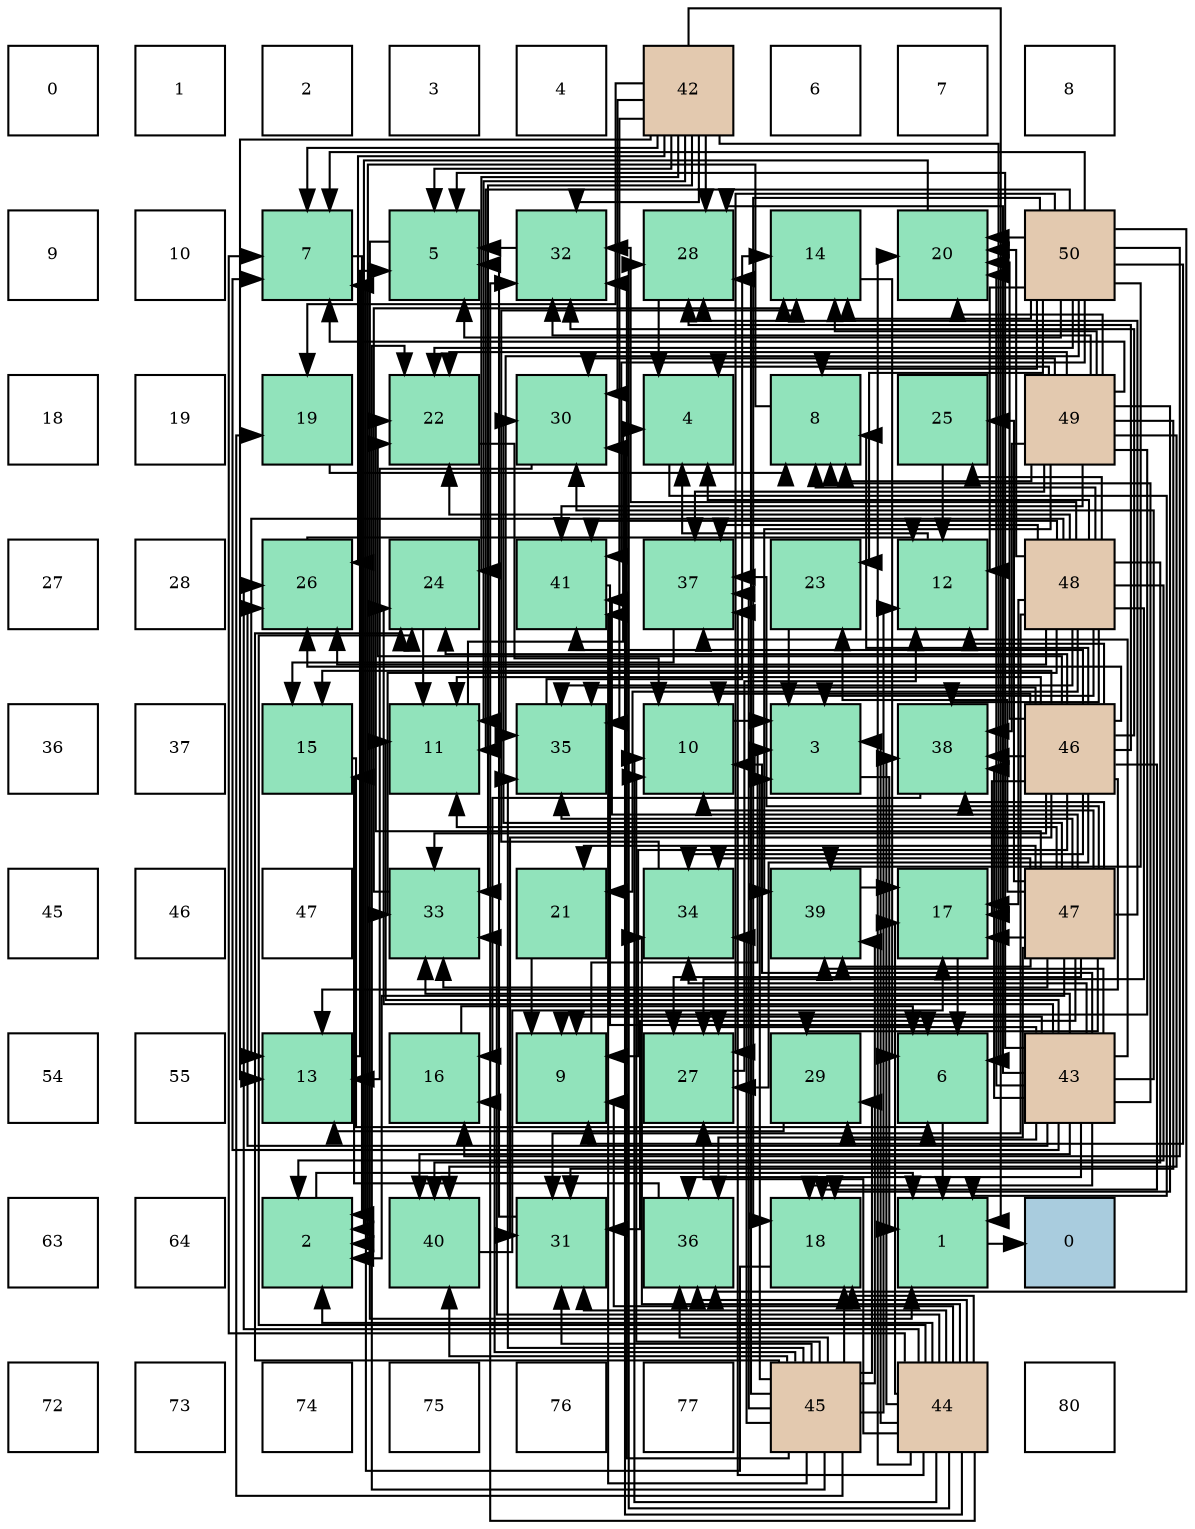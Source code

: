 digraph layout{
 rankdir=TB;
 splines=ortho;
 node [style=filled shape=square fixedsize=true width=0.6];
0[label="0", fontsize=8, fillcolor="#ffffff"];
1[label="1", fontsize=8, fillcolor="#ffffff"];
2[label="2", fontsize=8, fillcolor="#ffffff"];
3[label="3", fontsize=8, fillcolor="#ffffff"];
4[label="4", fontsize=8, fillcolor="#ffffff"];
5[label="42", fontsize=8, fillcolor="#e3c9af"];
6[label="6", fontsize=8, fillcolor="#ffffff"];
7[label="7", fontsize=8, fillcolor="#ffffff"];
8[label="8", fontsize=8, fillcolor="#ffffff"];
9[label="9", fontsize=8, fillcolor="#ffffff"];
10[label="10", fontsize=8, fillcolor="#ffffff"];
11[label="7", fontsize=8, fillcolor="#91e3bb"];
12[label="5", fontsize=8, fillcolor="#91e3bb"];
13[label="32", fontsize=8, fillcolor="#91e3bb"];
14[label="28", fontsize=8, fillcolor="#91e3bb"];
15[label="14", fontsize=8, fillcolor="#91e3bb"];
16[label="20", fontsize=8, fillcolor="#91e3bb"];
17[label="50", fontsize=8, fillcolor="#e3c9af"];
18[label="18", fontsize=8, fillcolor="#ffffff"];
19[label="19", fontsize=8, fillcolor="#ffffff"];
20[label="19", fontsize=8, fillcolor="#91e3bb"];
21[label="22", fontsize=8, fillcolor="#91e3bb"];
22[label="30", fontsize=8, fillcolor="#91e3bb"];
23[label="4", fontsize=8, fillcolor="#91e3bb"];
24[label="8", fontsize=8, fillcolor="#91e3bb"];
25[label="25", fontsize=8, fillcolor="#91e3bb"];
26[label="49", fontsize=8, fillcolor="#e3c9af"];
27[label="27", fontsize=8, fillcolor="#ffffff"];
28[label="28", fontsize=8, fillcolor="#ffffff"];
29[label="26", fontsize=8, fillcolor="#91e3bb"];
30[label="24", fontsize=8, fillcolor="#91e3bb"];
31[label="41", fontsize=8, fillcolor="#91e3bb"];
32[label="37", fontsize=8, fillcolor="#91e3bb"];
33[label="23", fontsize=8, fillcolor="#91e3bb"];
34[label="12", fontsize=8, fillcolor="#91e3bb"];
35[label="48", fontsize=8, fillcolor="#e3c9af"];
36[label="36", fontsize=8, fillcolor="#ffffff"];
37[label="37", fontsize=8, fillcolor="#ffffff"];
38[label="15", fontsize=8, fillcolor="#91e3bb"];
39[label="11", fontsize=8, fillcolor="#91e3bb"];
40[label="35", fontsize=8, fillcolor="#91e3bb"];
41[label="10", fontsize=8, fillcolor="#91e3bb"];
42[label="3", fontsize=8, fillcolor="#91e3bb"];
43[label="38", fontsize=8, fillcolor="#91e3bb"];
44[label="46", fontsize=8, fillcolor="#e3c9af"];
45[label="45", fontsize=8, fillcolor="#ffffff"];
46[label="46", fontsize=8, fillcolor="#ffffff"];
47[label="47", fontsize=8, fillcolor="#ffffff"];
48[label="33", fontsize=8, fillcolor="#91e3bb"];
49[label="21", fontsize=8, fillcolor="#91e3bb"];
50[label="34", fontsize=8, fillcolor="#91e3bb"];
51[label="39", fontsize=8, fillcolor="#91e3bb"];
52[label="17", fontsize=8, fillcolor="#91e3bb"];
53[label="47", fontsize=8, fillcolor="#e3c9af"];
54[label="54", fontsize=8, fillcolor="#ffffff"];
55[label="55", fontsize=8, fillcolor="#ffffff"];
56[label="13", fontsize=8, fillcolor="#91e3bb"];
57[label="16", fontsize=8, fillcolor="#91e3bb"];
58[label="9", fontsize=8, fillcolor="#91e3bb"];
59[label="27", fontsize=8, fillcolor="#91e3bb"];
60[label="29", fontsize=8, fillcolor="#91e3bb"];
61[label="6", fontsize=8, fillcolor="#91e3bb"];
62[label="43", fontsize=8, fillcolor="#e3c9af"];
63[label="63", fontsize=8, fillcolor="#ffffff"];
64[label="64", fontsize=8, fillcolor="#ffffff"];
65[label="2", fontsize=8, fillcolor="#91e3bb"];
66[label="40", fontsize=8, fillcolor="#91e3bb"];
67[label="31", fontsize=8, fillcolor="#91e3bb"];
68[label="36", fontsize=8, fillcolor="#91e3bb"];
69[label="18", fontsize=8, fillcolor="#91e3bb"];
70[label="1", fontsize=8, fillcolor="#91e3bb"];
71[label="0", fontsize=8, fillcolor="#a9ccde"];
72[label="72", fontsize=8, fillcolor="#ffffff"];
73[label="73", fontsize=8, fillcolor="#ffffff"];
74[label="74", fontsize=8, fillcolor="#ffffff"];
75[label="75", fontsize=8, fillcolor="#ffffff"];
76[label="76", fontsize=8, fillcolor="#ffffff"];
77[label="77", fontsize=8, fillcolor="#ffffff"];
78[label="45", fontsize=8, fillcolor="#e3c9af"];
79[label="44", fontsize=8, fillcolor="#e3c9af"];
80[label="80", fontsize=8, fillcolor="#ffffff"];
edge [constraint=false, style=vis];70 -> 71;
65 -> 70;
42 -> 70;
23 -> 70;
12 -> 70;
61 -> 70;
11 -> 65;
24 -> 65;
58 -> 42;
41 -> 42;
39 -> 23;
34 -> 23;
56 -> 12;
15 -> 61;
38 -> 61;
57 -> 61;
52 -> 61;
69 -> 11;
20 -> 24;
16 -> 65;
49 -> 58;
21 -> 41;
33 -> 42;
30 -> 39;
25 -> 34;
29 -> 34;
59 -> 34;
14 -> 23;
60 -> 56;
22 -> 56;
67 -> 12;
13 -> 12;
48 -> 15;
50 -> 15;
40 -> 15;
68 -> 38;
32 -> 38;
43 -> 57;
51 -> 52;
66 -> 52;
31 -> 61;
5 -> 70;
5 -> 12;
5 -> 61;
5 -> 11;
5 -> 39;
5 -> 56;
5 -> 20;
5 -> 30;
5 -> 29;
5 -> 14;
5 -> 22;
5 -> 13;
5 -> 48;
5 -> 40;
62 -> 12;
62 -> 11;
62 -> 24;
62 -> 58;
62 -> 41;
62 -> 39;
62 -> 69;
62 -> 16;
62 -> 30;
62 -> 29;
62 -> 59;
62 -> 14;
62 -> 60;
62 -> 22;
62 -> 48;
62 -> 50;
62 -> 68;
62 -> 32;
62 -> 43;
62 -> 51;
62 -> 66;
79 -> 65;
79 -> 42;
79 -> 11;
79 -> 58;
79 -> 41;
79 -> 52;
79 -> 69;
79 -> 16;
79 -> 30;
79 -> 29;
79 -> 59;
79 -> 14;
79 -> 22;
79 -> 67;
79 -> 13;
79 -> 48;
79 -> 50;
79 -> 68;
79 -> 32;
79 -> 43;
78 -> 42;
78 -> 41;
78 -> 34;
78 -> 57;
78 -> 69;
78 -> 20;
78 -> 21;
78 -> 30;
78 -> 14;
78 -> 60;
78 -> 67;
78 -> 13;
78 -> 50;
78 -> 40;
78 -> 68;
78 -> 32;
78 -> 51;
78 -> 66;
78 -> 31;
44 -> 24;
44 -> 58;
44 -> 41;
44 -> 39;
44 -> 34;
44 -> 56;
44 -> 38;
44 -> 52;
44 -> 69;
44 -> 16;
44 -> 21;
44 -> 30;
44 -> 29;
44 -> 59;
44 -> 14;
44 -> 67;
44 -> 13;
44 -> 48;
44 -> 50;
44 -> 40;
44 -> 43;
44 -> 31;
53 -> 65;
53 -> 41;
53 -> 39;
53 -> 52;
53 -> 49;
53 -> 21;
53 -> 33;
53 -> 25;
53 -> 59;
53 -> 14;
53 -> 60;
53 -> 22;
53 -> 67;
53 -> 48;
53 -> 50;
53 -> 40;
53 -> 68;
53 -> 32;
53 -> 43;
53 -> 51;
53 -> 31;
35 -> 65;
35 -> 42;
35 -> 23;
35 -> 24;
35 -> 56;
35 -> 52;
35 -> 16;
35 -> 49;
35 -> 21;
35 -> 25;
35 -> 29;
35 -> 59;
35 -> 67;
35 -> 13;
35 -> 48;
35 -> 40;
35 -> 32;
35 -> 43;
35 -> 66;
35 -> 31;
26 -> 23;
26 -> 11;
26 -> 24;
26 -> 58;
26 -> 15;
26 -> 69;
26 -> 16;
26 -> 21;
26 -> 22;
26 -> 67;
26 -> 13;
26 -> 32;
26 -> 43;
26 -> 51;
26 -> 66;
26 -> 31;
17 -> 12;
17 -> 11;
17 -> 24;
17 -> 58;
17 -> 39;
17 -> 34;
17 -> 15;
17 -> 57;
17 -> 69;
17 -> 16;
17 -> 21;
17 -> 33;
17 -> 59;
17 -> 40;
17 -> 68;
17 -> 51;
17 -> 31;
edge [constraint=true, style=invis];
0 -> 9 -> 18 -> 27 -> 36 -> 45 -> 54 -> 63 -> 72;
1 -> 10 -> 19 -> 28 -> 37 -> 46 -> 55 -> 64 -> 73;
2 -> 11 -> 20 -> 29 -> 38 -> 47 -> 56 -> 65 -> 74;
3 -> 12 -> 21 -> 30 -> 39 -> 48 -> 57 -> 66 -> 75;
4 -> 13 -> 22 -> 31 -> 40 -> 49 -> 58 -> 67 -> 76;
5 -> 14 -> 23 -> 32 -> 41 -> 50 -> 59 -> 68 -> 77;
6 -> 15 -> 24 -> 33 -> 42 -> 51 -> 60 -> 69 -> 78;
7 -> 16 -> 25 -> 34 -> 43 -> 52 -> 61 -> 70 -> 79;
8 -> 17 -> 26 -> 35 -> 44 -> 53 -> 62 -> 71 -> 80;
rank = same {0 -> 1 -> 2 -> 3 -> 4 -> 5 -> 6 -> 7 -> 8};
rank = same {9 -> 10 -> 11 -> 12 -> 13 -> 14 -> 15 -> 16 -> 17};
rank = same {18 -> 19 -> 20 -> 21 -> 22 -> 23 -> 24 -> 25 -> 26};
rank = same {27 -> 28 -> 29 -> 30 -> 31 -> 32 -> 33 -> 34 -> 35};
rank = same {36 -> 37 -> 38 -> 39 -> 40 -> 41 -> 42 -> 43 -> 44};
rank = same {45 -> 46 -> 47 -> 48 -> 49 -> 50 -> 51 -> 52 -> 53};
rank = same {54 -> 55 -> 56 -> 57 -> 58 -> 59 -> 60 -> 61 -> 62};
rank = same {63 -> 64 -> 65 -> 66 -> 67 -> 68 -> 69 -> 70 -> 71};
rank = same {72 -> 73 -> 74 -> 75 -> 76 -> 77 -> 78 -> 79 -> 80};
}
